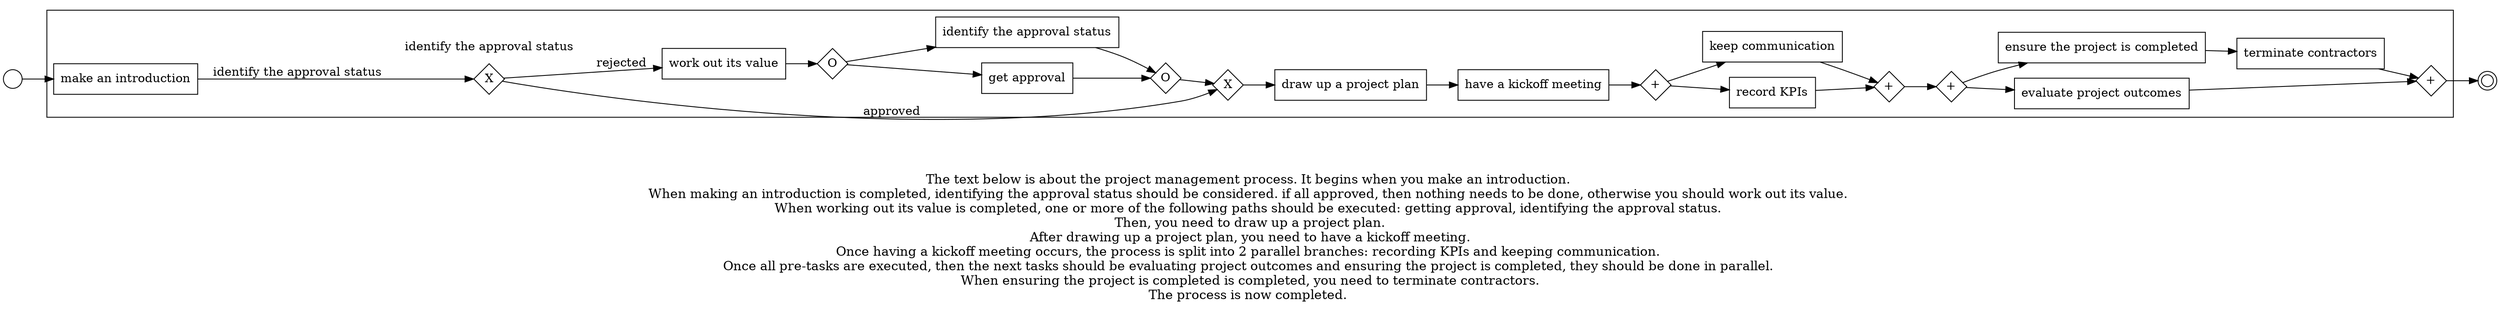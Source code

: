 digraph project_management_process_118 {
	graph [rankdir=LR]
	START_NODE [label="" shape=circle width=0.3]
	subgraph CLUSTER_0 {
		"make an introduction" [shape=box]
		subgraph "CLUSTER_XOR_2. Conception and Initiation_J7C7" {
			color=white label="identify the approval status"
			"XOR_SPLIT--identify the approval status_1ATH" [label=X fixedsize=true shape=diamond width=0.5]
		}
		"make an introduction" -> "XOR_SPLIT--identify the approval status_1ATH" [label="identify the approval status"]
		"XOR_SPLIT--identify the approval status_1ATH" -> "XOR_JOIN--identify the approval status_1ATH" [label=approved]
		"work out its value" [shape=box]
		"XOR_SPLIT--identify the approval status_1ATH" -> "work out its value" [label=rejected]
		"OR_SPLIT--2. Conception and Initiation_FOPF" [label=O fixedsize=true shape=diamond width=0.5]
		"work out its value" -> "OR_SPLIT--2. Conception and Initiation_FOPF"
		"get approval" [shape=box]
		"OR_SPLIT--2. Conception and Initiation_FOPF" -> "get approval"
		"identify the approval status" [shape=box]
		"OR_SPLIT--2. Conception and Initiation_FOPF" -> "identify the approval status"
		"OR_JOIN--2. Conception and Initiation_FOPF" [label=O fixedsize=true shape=diamond width=0.5]
		"get approval" -> "OR_JOIN--2. Conception and Initiation_FOPF"
		"identify the approval status" -> "OR_JOIN--2. Conception and Initiation_FOPF"
		"XOR_JOIN--identify the approval status_1ATH" [label=X fixedsize=true shape=diamond width=0.5]
		"OR_JOIN--2. Conception and Initiation_FOPF" -> "XOR_JOIN--identify the approval status_1ATH"
		"draw up a project plan" [shape=box]
		"XOR_JOIN--identify the approval status_1ATH" -> "draw up a project plan"
		"have a kickoff meeting" [shape=box]
		"draw up a project plan" -> "have a kickoff meeting"
		"AND_SPLIT--5. Performance and Control_BUWA" [label="+" fixedsize=true shape=diamond width=0.5]
		"have a kickoff meeting" -> "AND_SPLIT--5. Performance and Control_BUWA"
		"record KPIs" [shape=box]
		"AND_SPLIT--5. Performance and Control_BUWA" -> "record KPIs"
		"keep communication" [shape=box]
		"AND_SPLIT--5. Performance and Control_BUWA" -> "keep communication"
		"AND_JOIN--5. Performance and Control_BUWA" [label="+" fixedsize=true shape=diamond width=0.5]
		"record KPIs" -> "AND_JOIN--5. Performance and Control_BUWA"
		"keep communication" -> "AND_JOIN--5. Performance and Control_BUWA"
		"AND_SPLIT--6. Close_V95V" [label="+" fixedsize=true shape=diamond width=0.5]
		"AND_JOIN--5. Performance and Control_BUWA" -> "AND_SPLIT--6. Close_V95V"
		"evaluate project outcomes" [shape=box]
		"AND_SPLIT--6. Close_V95V" -> "evaluate project outcomes"
		"ensure the project is completed" [shape=box]
		"AND_SPLIT--6. Close_V95V" -> "ensure the project is completed"
		"terminate contractors" [shape=box]
		"ensure the project is completed" -> "terminate contractors"
		"AND_JOIN--6. Close_V95V" [label="+" fixedsize=true shape=diamond width=0.5]
		"evaluate project outcomes" -> "AND_JOIN--6. Close_V95V"
		"terminate contractors" -> "AND_JOIN--6. Close_V95V"
	}
	START_NODE -> "make an introduction"
	END_NODE [label="" shape=doublecircle width=0.2]
	"AND_JOIN--6. Close_V95V" -> END_NODE
	fontsize=15 label="\n\n
The text below is about the project management process. It begins when you make an introduction. 
When making an introduction is completed, identifying the approval status should be considered. if all approved, then nothing needs to be done, otherwise you should work out its value. 
When working out its value is completed, one or more of the following paths should be executed: getting approval, identifying the approval status. 
Then, you need to draw up a project plan.
After drawing up a project plan, you need to have a kickoff meeting.
Once having a kickoff meeting occurs, the process is split into 2 parallel branches: recording KPIs and keeping communication. 
Once all pre-tasks are executed, then the next tasks should be evaluating project outcomes and ensuring the project is completed, they should be done in parallel. 
When ensuring the project is completed is completed, you need to terminate contractors.
The process is now completed. 
"
}
